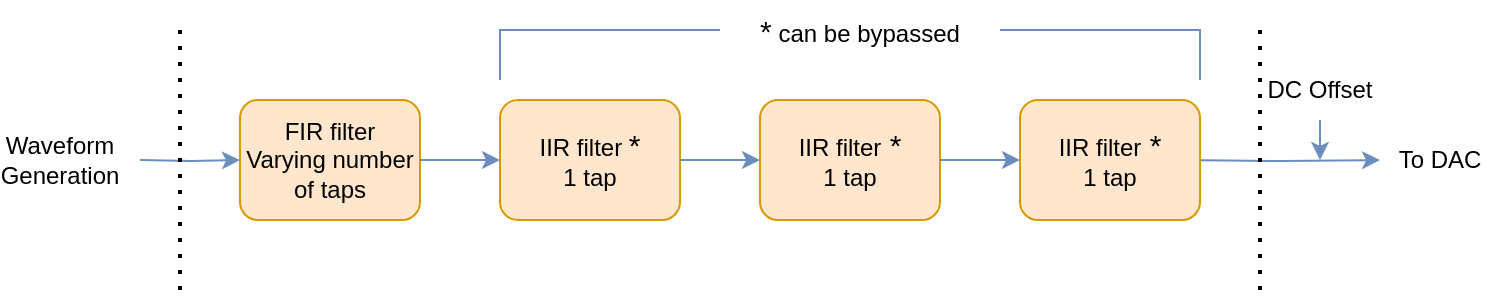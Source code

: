 <mxfile version="17.3.0" type="device" pages="2"><diagram id="xe7DILvifw8bZ6JbizGX" name="Page-1"><mxGraphModel dx="981" dy="520" grid="1" gridSize="10" guides="1" tooltips="1" connect="1" arrows="1" fold="1" page="1" pageScale="1" pageWidth="850" pageHeight="1100" math="0" shadow="0"><root><mxCell id="0"/><mxCell id="1" parent="0"/><mxCell id="9epC3AYYllVTvkxFt7MB-1" value="FIR filter&lt;br&gt;Varying number of taps" style="rounded=1;whiteSpace=wrap;html=1;fillColor=#ffe6cc;strokeColor=#d79b00;" parent="1" vertex="1"><mxGeometry x="150" y="240" width="90" height="60" as="geometry"/></mxCell><mxCell id="9epC3AYYllVTvkxFt7MB-2" value="IIR filter &lt;font style=&quot;font-size: 15px&quot;&gt;*&lt;/font&gt;&lt;br&gt;1 tap" style="rounded=1;whiteSpace=wrap;html=1;fillColor=#ffe6cc;strokeColor=#d79b00;" parent="1" vertex="1"><mxGeometry x="280" y="240" width="90" height="60" as="geometry"/></mxCell><mxCell id="9epC3AYYllVTvkxFt7MB-3" value="IIR filter&lt;font style=&quot;font-size: 15px&quot;&gt; *&lt;/font&gt;&lt;br&gt;1 tap" style="rounded=1;whiteSpace=wrap;html=1;fillColor=#ffe6cc;strokeColor=#d79b00;" parent="1" vertex="1"><mxGeometry x="410" y="240" width="90" height="60" as="geometry"/></mxCell><mxCell id="9epC3AYYllVTvkxFt7MB-5" value="" style="endArrow=classic;html=1;rounded=0;edgeStyle=orthogonalEdgeStyle;entryX=0;entryY=0.5;entryDx=0;entryDy=0;fillColor=#dae8fc;strokeColor=#6c8ebf;" parent="1" target="9epC3AYYllVTvkxFt7MB-1" edge="1"><mxGeometry width="50" height="50" relative="1" as="geometry"><mxPoint x="100" y="270" as="sourcePoint"/><mxPoint x="120" y="260" as="targetPoint"/><Array as="points"/></mxGeometry></mxCell><mxCell id="9epC3AYYllVTvkxFt7MB-6" value="" style="endArrow=classic;html=1;rounded=0;edgeStyle=orthogonalEdgeStyle;exitX=1;exitY=0.5;exitDx=0;exitDy=0;fillColor=#dae8fc;strokeColor=#6c8ebf;entryX=0;entryY=0.5;entryDx=0;entryDy=0;" parent="1" source="9epC3AYYllVTvkxFt7MB-1" edge="1" target="9epC3AYYllVTvkxFt7MB-2"><mxGeometry width="50" height="50" relative="1" as="geometry"><mxPoint x="230" y="269.5" as="sourcePoint"/><mxPoint x="320" y="270" as="targetPoint"/><Array as="points"/></mxGeometry></mxCell><mxCell id="9epC3AYYllVTvkxFt7MB-7" value="" style="endArrow=classic;html=1;rounded=0;edgeStyle=orthogonalEdgeStyle;exitX=1;exitY=0.5;exitDx=0;exitDy=0;fillColor=#dae8fc;strokeColor=#6c8ebf;entryX=0;entryY=0.5;entryDx=0;entryDy=0;" parent="1" edge="1" target="9epC3AYYllVTvkxFt7MB-3" source="9epC3AYYllVTvkxFt7MB-2"><mxGeometry width="50" height="50" relative="1" as="geometry"><mxPoint x="450" y="270.21" as="sourcePoint"/><mxPoint x="490" y="270" as="targetPoint"/><Array as="points"/></mxGeometry></mxCell><mxCell id="9epC3AYYllVTvkxFt7MB-8" value="" style="endArrow=classic;html=1;rounded=0;edgeStyle=orthogonalEdgeStyle;fillColor=#dae8fc;strokeColor=#6c8ebf;entryX=0;entryY=0.5;entryDx=0;entryDy=0;" parent="1" target="9epC3AYYllVTvkxFt7MB-12" edge="1"><mxGeometry width="50" height="50" relative="1" as="geometry"><mxPoint x="620" y="270" as="sourcePoint"/><mxPoint x="700" y="270" as="targetPoint"/><Array as="points"/></mxGeometry></mxCell><mxCell id="9epC3AYYllVTvkxFt7MB-9" value="" style="endArrow=none;dashed=1;html=1;dashPattern=1 3;strokeWidth=2;rounded=0;edgeStyle=orthogonalEdgeStyle;" parent="1" edge="1"><mxGeometry width="50" height="50" relative="1" as="geometry"><mxPoint x="120" y="335" as="sourcePoint"/><mxPoint x="120" y="205" as="targetPoint"/></mxGeometry></mxCell><mxCell id="9epC3AYYllVTvkxFt7MB-10" value="" style="endArrow=none;dashed=1;html=1;dashPattern=1 3;strokeWidth=2;rounded=0;edgeStyle=orthogonalEdgeStyle;" parent="1" edge="1"><mxGeometry width="50" height="50" relative="1" as="geometry"><mxPoint x="660" y="335" as="sourcePoint"/><mxPoint x="660" y="205" as="targetPoint"/></mxGeometry></mxCell><mxCell id="9epC3AYYllVTvkxFt7MB-11" value="Waveform Generation" style="text;html=1;strokeColor=none;fillColor=none;align=center;verticalAlign=middle;whiteSpace=wrap;rounded=0;" parent="1" vertex="1"><mxGeometry x="30" y="255" width="60" height="30" as="geometry"/></mxCell><mxCell id="9epC3AYYllVTvkxFt7MB-12" value="To DAC" style="text;html=1;strokeColor=none;fillColor=none;align=center;verticalAlign=middle;whiteSpace=wrap;rounded=0;" parent="1" vertex="1"><mxGeometry x="720" y="255" width="60" height="30" as="geometry"/></mxCell><mxCell id="weW8LgRnlv9wEstnTxJd-12" style="edgeStyle=orthogonalEdgeStyle;rounded=0;orthogonalLoop=1;jettySize=auto;html=1;exitX=0.5;exitY=1;exitDx=0;exitDy=0;fontSize=12;endArrow=classic;endFill=1;strokeColor=#6C8EBF;" parent="1" source="GMiS7ZK_eLjKBpg6fw5Q-24" edge="1"><mxGeometry relative="1" as="geometry"><mxPoint x="690" y="270" as="targetPoint"/></mxGeometry></mxCell><mxCell id="GMiS7ZK_eLjKBpg6fw5Q-24" value="DC Offset" style="text;html=1;strokeColor=none;fillColor=none;align=center;verticalAlign=middle;whiteSpace=wrap;rounded=0;" parent="1" vertex="1"><mxGeometry x="660" y="220" width="60" height="30" as="geometry"/></mxCell><mxCell id="weW8LgRnlv9wEstnTxJd-14" style="edgeStyle=orthogonalEdgeStyle;rounded=0;orthogonalLoop=1;jettySize=auto;html=1;exitX=1;exitY=0.5;exitDx=0;exitDy=0;fontSize=10;endArrow=none;endFill=0;strokeColor=#6C8EBF;" parent="1" source="GMiS7ZK_eLjKBpg6fw5Q-30" edge="1"><mxGeometry relative="1" as="geometry"><mxPoint x="630" y="230" as="targetPoint"/><Array as="points"><mxPoint x="630" y="205"/><mxPoint x="630" y="230"/></Array></mxGeometry></mxCell><mxCell id="weW8LgRnlv9wEstnTxJd-15" style="edgeStyle=orthogonalEdgeStyle;rounded=0;orthogonalLoop=1;jettySize=auto;html=1;exitX=0;exitY=0.5;exitDx=0;exitDy=0;fontSize=10;endArrow=none;endFill=0;strokeColor=#6C8EBF;" parent="1" source="GMiS7ZK_eLjKBpg6fw5Q-30" edge="1"><mxGeometry relative="1" as="geometry"><mxPoint x="280" y="230" as="targetPoint"/><Array as="points"><mxPoint x="280" y="205"/></Array></mxGeometry></mxCell><mxCell id="GMiS7ZK_eLjKBpg6fw5Q-30" value="&lt;font style=&quot;font-size: 15px&quot;&gt;*&lt;/font&gt;&lt;font style=&quot;font-size: 12px&quot;&gt; can be bypassed&lt;/font&gt;" style="text;html=1;strokeColor=none;fillColor=none;align=center;verticalAlign=middle;whiteSpace=wrap;rounded=0;fontSize=15;" parent="1" vertex="1"><mxGeometry x="390" y="190" width="140" height="30" as="geometry"/></mxCell><mxCell id="KKSN80HwMXcVfmoqNh_Q-3" value="IIR filter&lt;font style=&quot;font-size: 15px&quot;&gt; *&lt;/font&gt;&lt;br&gt;1 tap" style="rounded=1;whiteSpace=wrap;html=1;fillColor=#ffe6cc;strokeColor=#d79b00;" vertex="1" parent="1"><mxGeometry x="540" y="240" width="90" height="60" as="geometry"/></mxCell><mxCell id="KKSN80HwMXcVfmoqNh_Q-6" value="" style="endArrow=classic;html=1;rounded=0;edgeStyle=orthogonalEdgeStyle;exitX=1;exitY=0.5;exitDx=0;exitDy=0;fillColor=#dae8fc;strokeColor=#6c8ebf;entryX=0;entryY=0.5;entryDx=0;entryDy=0;" edge="1" parent="1" source="9epC3AYYllVTvkxFt7MB-3" target="KKSN80HwMXcVfmoqNh_Q-3"><mxGeometry width="50" height="50" relative="1" as="geometry"><mxPoint x="380" y="280" as="sourcePoint"/><mxPoint x="420" y="280" as="targetPoint"/><Array as="points"/></mxGeometry></mxCell></root></mxGraphModel></diagram><diagram id="0yeLaPrz388tTPCOBepD" name="Page-2"><mxGraphModel dx="782" dy="436" grid="1" gridSize="10" guides="1" tooltips="1" connect="1" arrows="1" fold="1" page="1" pageScale="1" pageWidth="850" pageHeight="1100" math="0" shadow="0"><root><mxCell id="5dMV5WeslVX47NQwp7K8-0"/><mxCell id="5dMV5WeslVX47NQwp7K8-1" parent="5dMV5WeslVX47NQwp7K8-0"/></root></mxGraphModel></diagram></mxfile>